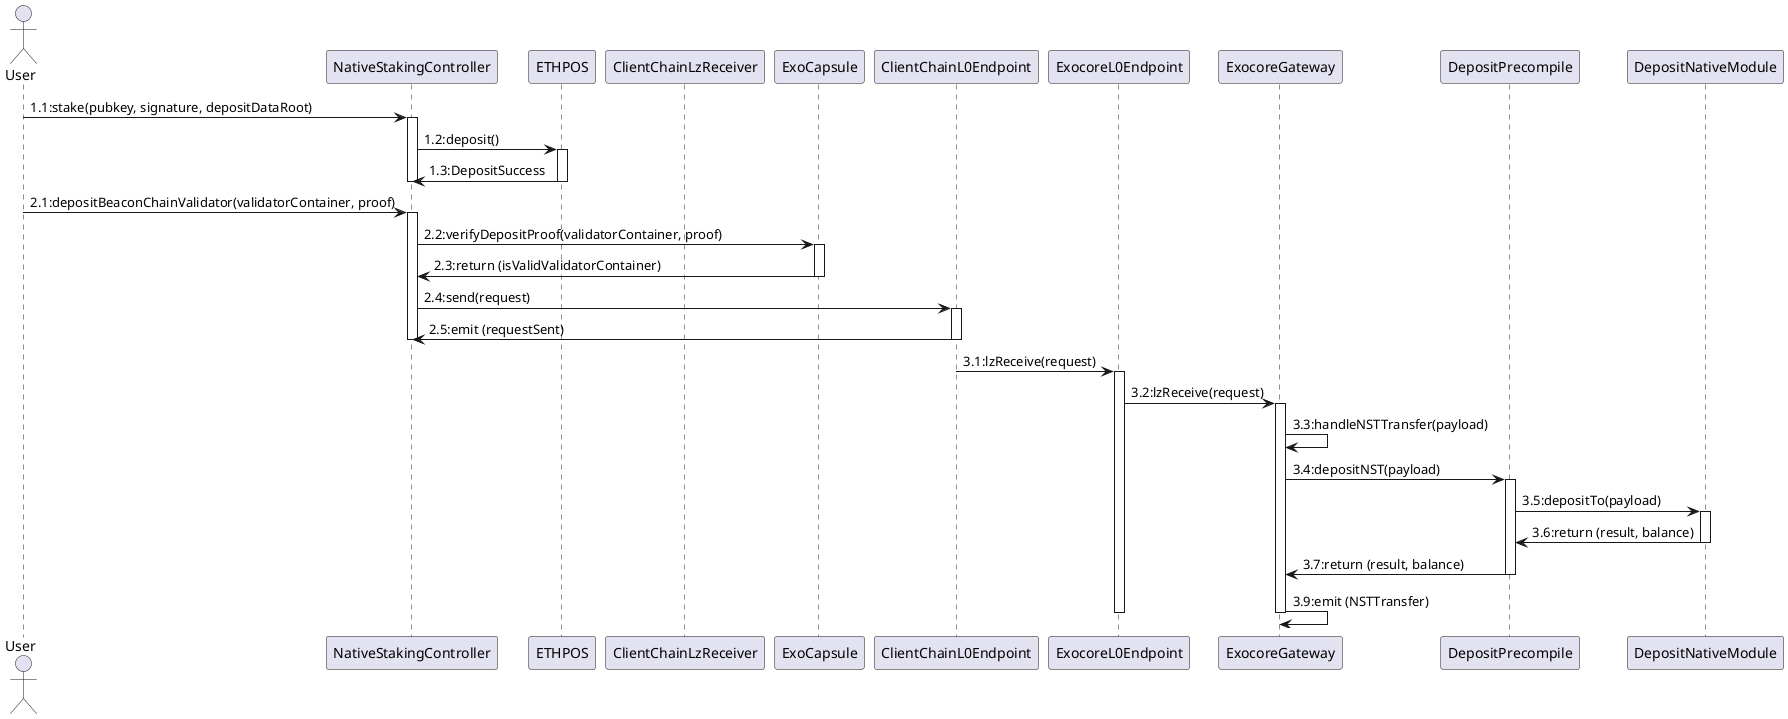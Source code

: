 ### all functions

@startuml
actor User
participant NativeStakingController
participant ETHPOS
participant ClientChainLzReceiver
participant ExoCapsule
participant ClientChainL0Endpoint
participant ExocoreL0Endpoint
participant ExocoreGateway
participant DepositPrecompile
participant DepositNativeModule

User -> NativeStakingController: 1.1:stake(pubkey, signature, depositDataRoot)
activate NativeStakingController
NativeStakingController -> ETHPOS: 1.2:deposit()
activate ETHPOS
ETHPOS -> NativeStakingController: 1.3:DepositSuccess
deactivate ETHPOS
deactivate NativeStakingController

User -> NativeStakingController: 2.1:depositBeaconChainValidator(validatorContainer, proof)
activate NativeStakingController
NativeStakingController -> ExoCapsule: 2.2:verifyDepositProof(validatorContainer, proof)
activate ExoCapsule
ExoCapsule -> NativeStakingController: 2.3:return (isValidValidatorContainer)
deactivate ExoCapsule
NativeStakingController -> ClientChainL0Endpoint: 2.4:send(request)
activate ClientChainL0Endpoint
ClientChainL0Endpoint -> NativeStakingController: 2.5:emit (requestSent)
deactivate ClientChainL0Endpoint
deactivate NativeStakingController
ClientChainL0Endpoint -> ExocoreL0Endpoint: 3.1:lzReceive(request)
activate ExocoreL0Endpoint
ExocoreL0Endpoint -> ExocoreGateway: 3.2:lzReceive(request)
activate ExocoreGateway
ExocoreGateway -> ExocoreGateway: 3.3:handleNSTTransfer(payload)
ExocoreGateway -> DepositPrecompile: 3.4:depositNST(payload)
activate DepositPrecompile
DepositPrecompile -> DepositNativeModule: 3.5:depositTo(payload)
activate DepositNativeModule
DepositNativeModule -> DepositPrecompile: 3.6:return (result, balance)
deactivate DepositNativeModule
DepositPrecompile -> ExocoreGateway: 3.7:return (result, balance)
deactivate DepositPrecompile
ExocoreGateway -> ExocoreGateway: 3.9:emit (NSTTransfer)
deactivate ExocoreGateway
deactivate ExocoreL0Endpoint

@enduml


@startuml
title NativeRestakingController: depositBeaconChainValidator() function

start

:Get the capsule associated with the message sender;
if (capsule == address(0)) then (yes)
    :Revert with CapsuleDoesNotExist error;
    stop
endif

:Call capsule.verifyDepositProof(validatorContainer, proof);
fork
    :Check if caller is gateway;
    if (msg.sender != gateway) then (no)
        :Revert with "ExoCapsule: only client chain gateway could call this function";
        stop
    endif

    :Get validator pubkey and withdrawal credentials from validatorContainer;
    :Get Validator struct for pubkey from _capsuleValidators;

    if (validator.status != UNREGISTERED) then (yes)
        :Revert with DoubleDepositedValidator error;
        stop
    endif

    if (_isStaleProof(validator, proof.beaconBlockTimestamp)) then (yes)
        :Revert with StaleValidatorContainer error;
        stop
    endif

    if (!validatorContainer.verifyValidatorContainerBasic()) then (no)
        :Revert with InvalidValidatorContainer error;
        stop
    endif

    if (!_isActivatedAtEpoch(validatorContainer, proof.beaconBlockTimestamp)) then (no)
        :Revert with InvalidValidatorContainer error;
        stop
    endif

    if (withdrawalCredentials != capsuleWithdrawalCredentials()) then (yes)
        :Revert with InvalidValidatorContainer error;
        stop
    endif

    :Verify validator container using _verifyValidatorContainer();
    :Update Validator struct with new status, index, and balance;
    :Store validator pubkey in _capsuleValidatorsByIndex;
fork again

:Calculate the depositValue using validatorContainer.getEffectiveBalance();
:Store the request details in registeredRequests and registeredRequestActions;

:Encode the request action arguments;
:Send the request action to Exocore using _sendMsgToExocore();

stop

@enduml